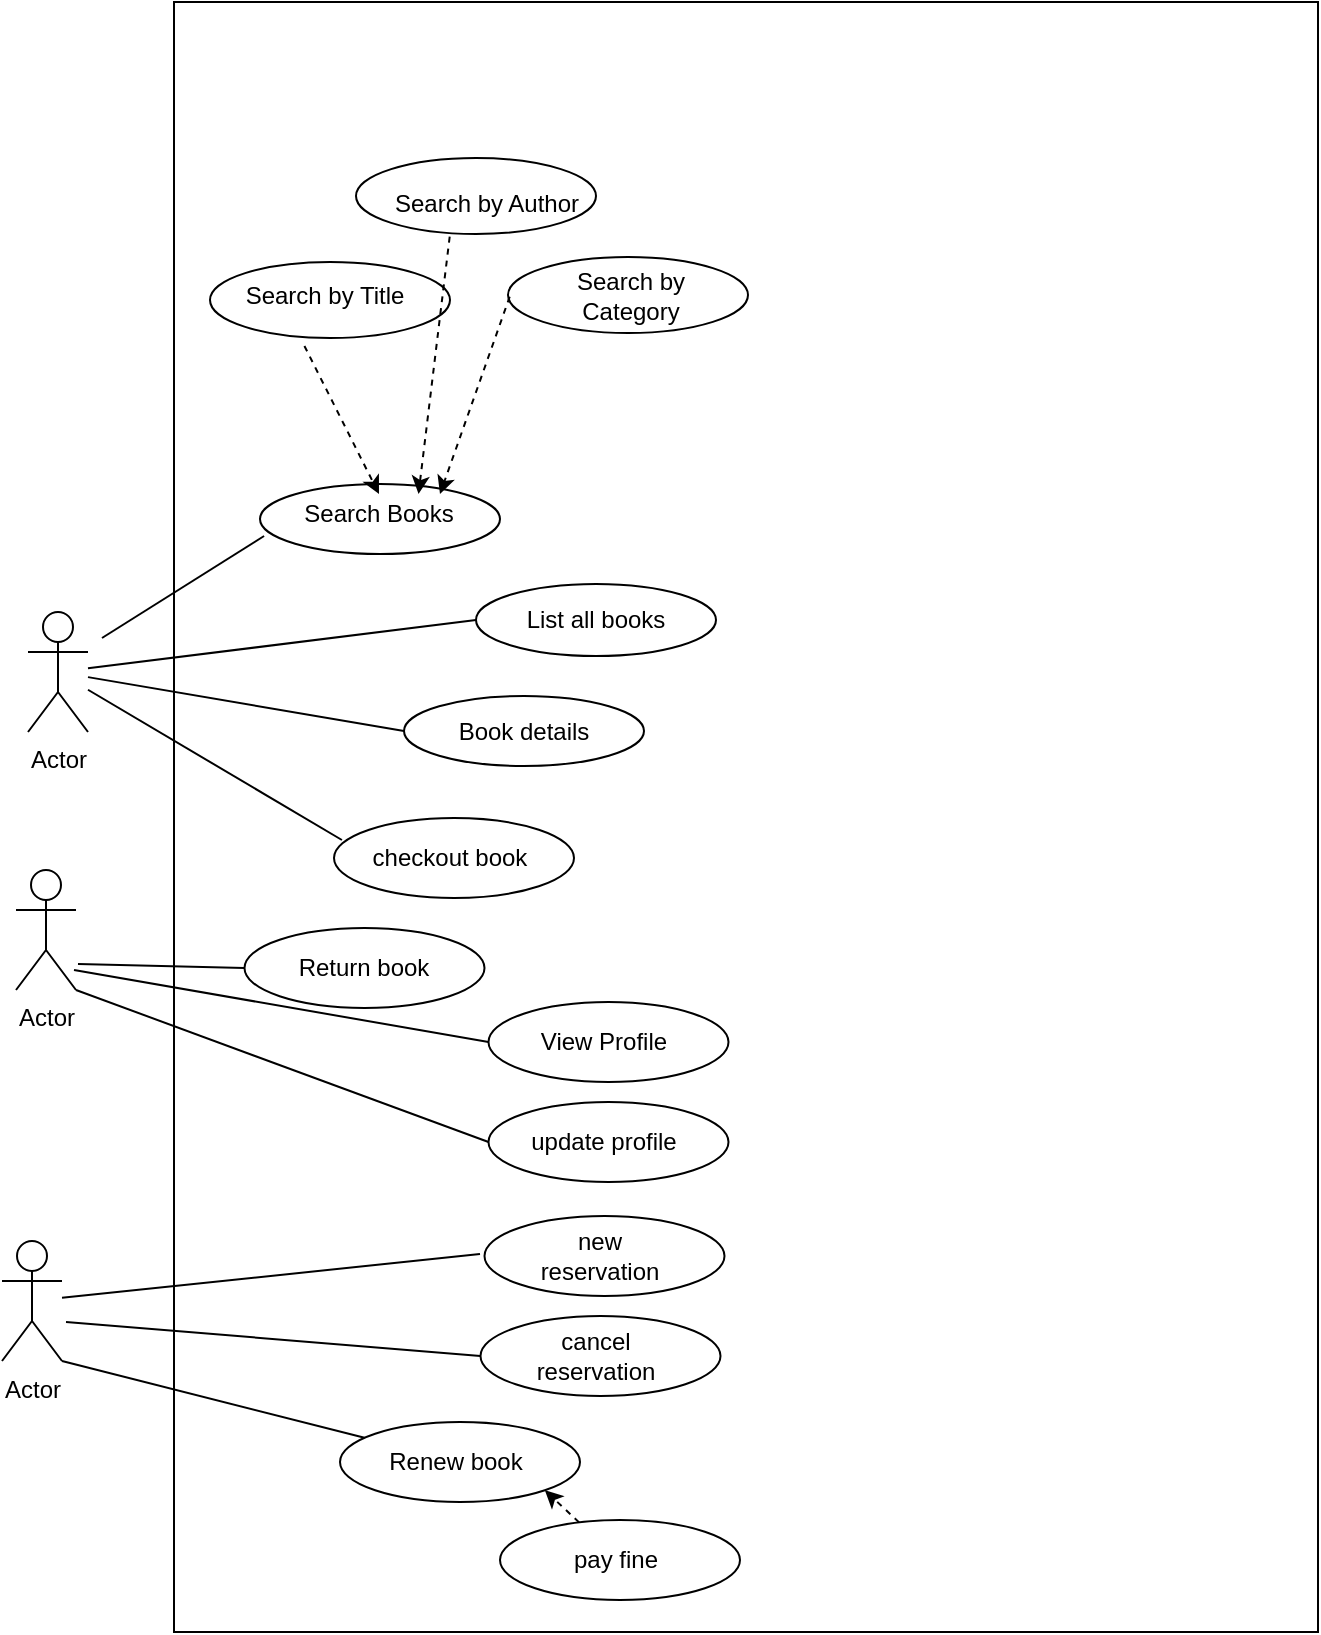 <mxfile version="13.5.3" type="github"><diagram id="c4dQLuWi4JNgyQ0e0Ycn" name="Page-1"><mxGraphModel dx="868" dy="516" grid="0" gridSize="10" guides="1" tooltips="1" connect="1" arrows="1" fold="1" page="1" pageScale="1" pageWidth="850" pageHeight="1100" math="0" shadow="0"><root><mxCell id="0"/><mxCell id="1" parent="0"/><mxCell id="YYkN_m6mjXORtpcxVklU-1" value="Actor" style="shape=umlActor;verticalLabelPosition=bottom;verticalAlign=top;html=1;outlineConnect=0;" vertex="1" parent="1"><mxGeometry x="42" y="307" width="30" height="60" as="geometry"/></mxCell><mxCell id="YYkN_m6mjXORtpcxVklU-2" value="Actor" style="shape=umlActor;verticalLabelPosition=bottom;verticalAlign=top;html=1;outlineConnect=0;" vertex="1" parent="1"><mxGeometry x="36" y="436" width="30" height="60" as="geometry"/></mxCell><mxCell id="YYkN_m6mjXORtpcxVklU-4" value="" style="rounded=0;whiteSpace=wrap;html=1;" vertex="1" parent="1"><mxGeometry x="115" y="2" width="572" height="815" as="geometry"/></mxCell><mxCell id="YYkN_m6mjXORtpcxVklU-5" value="" style="ellipse;whiteSpace=wrap;html=1;" vertex="1" parent="1"><mxGeometry x="158" y="243" width="120" height="35" as="geometry"/></mxCell><mxCell id="YYkN_m6mjXORtpcxVklU-6" value="Search Books" style="text;html=1;strokeColor=none;fillColor=none;align=center;verticalAlign=middle;whiteSpace=wrap;rounded=0;" vertex="1" parent="1"><mxGeometry x="178" y="248" width="79" height="20" as="geometry"/></mxCell><mxCell id="YYkN_m6mjXORtpcxVklU-8" value="" style="ellipse;whiteSpace=wrap;html=1;" vertex="1" parent="1"><mxGeometry x="133" y="132" width="120" height="38" as="geometry"/></mxCell><mxCell id="YYkN_m6mjXORtpcxVklU-10" value="Search by Title" style="text;html=1;strokeColor=none;fillColor=none;align=center;verticalAlign=middle;whiteSpace=wrap;rounded=0;" vertex="1" parent="1"><mxGeometry x="146.5" y="138.5" width="86.5" height="20" as="geometry"/></mxCell><mxCell id="YYkN_m6mjXORtpcxVklU-12" value="" style="ellipse;whiteSpace=wrap;html=1;" vertex="1" parent="1"><mxGeometry x="206" y="80" width="120" height="38" as="geometry"/></mxCell><mxCell id="YYkN_m6mjXORtpcxVklU-13" value="Search by Author" style="text;html=1;strokeColor=none;fillColor=none;align=center;verticalAlign=middle;whiteSpace=wrap;rounded=0;" vertex="1" parent="1"><mxGeometry x="222.75" y="93" width="97.25" height="20" as="geometry"/></mxCell><mxCell id="YYkN_m6mjXORtpcxVklU-14" value="" style="ellipse;whiteSpace=wrap;html=1;" vertex="1" parent="1"><mxGeometry x="282" y="129.5" width="120" height="38" as="geometry"/></mxCell><mxCell id="YYkN_m6mjXORtpcxVklU-15" value="Search by Category" style="text;html=1;strokeColor=none;fillColor=none;align=center;verticalAlign=middle;whiteSpace=wrap;rounded=0;" vertex="1" parent="1"><mxGeometry x="295" y="138.5" width="97.25" height="20" as="geometry"/></mxCell><mxCell id="YYkN_m6mjXORtpcxVklU-20" value="List all books" style="ellipse;whiteSpace=wrap;html=1;" vertex="1" parent="1"><mxGeometry x="266" y="293" width="120" height="36" as="geometry"/></mxCell><mxCell id="YYkN_m6mjXORtpcxVklU-21" value="Book details" style="ellipse;whiteSpace=wrap;html=1;" vertex="1" parent="1"><mxGeometry x="230" y="349" width="120" height="35" as="geometry"/></mxCell><mxCell id="YYkN_m6mjXORtpcxVklU-22" value="" style="ellipse;whiteSpace=wrap;html=1;" vertex="1" parent="1"><mxGeometry x="195" y="410" width="120" height="40" as="geometry"/></mxCell><mxCell id="YYkN_m6mjXORtpcxVklU-23" value="checkout book" style="text;html=1;strokeColor=none;fillColor=none;align=center;verticalAlign=middle;whiteSpace=wrap;rounded=0;" vertex="1" parent="1"><mxGeometry x="211" y="422.5" width="84" height="15" as="geometry"/></mxCell><mxCell id="YYkN_m6mjXORtpcxVklU-24" value="" style="ellipse;whiteSpace=wrap;html=1;" vertex="1" parent="1"><mxGeometry x="272.25" y="502" width="120" height="40" as="geometry"/></mxCell><mxCell id="YYkN_m6mjXORtpcxVklU-25" value="View Profile" style="text;html=1;strokeColor=none;fillColor=none;align=center;verticalAlign=middle;whiteSpace=wrap;rounded=0;" vertex="1" parent="1"><mxGeometry x="288.25" y="514.5" width="84" height="15" as="geometry"/></mxCell><mxCell id="YYkN_m6mjXORtpcxVklU-26" value="" style="ellipse;whiteSpace=wrap;html=1;" vertex="1" parent="1"><mxGeometry x="272.25" y="552" width="120" height="40" as="geometry"/></mxCell><mxCell id="YYkN_m6mjXORtpcxVklU-27" value="update profile" style="text;html=1;strokeColor=none;fillColor=none;align=center;verticalAlign=middle;whiteSpace=wrap;rounded=0;" vertex="1" parent="1"><mxGeometry x="288.25" y="564.5" width="84" height="15" as="geometry"/></mxCell><mxCell id="YYkN_m6mjXORtpcxVklU-28" value="" style="ellipse;whiteSpace=wrap;html=1;" vertex="1" parent="1"><mxGeometry x="270.25" y="609" width="120" height="40" as="geometry"/></mxCell><mxCell id="YYkN_m6mjXORtpcxVklU-29" value="new reservation" style="text;html=1;strokeColor=none;fillColor=none;align=center;verticalAlign=middle;whiteSpace=wrap;rounded=0;" vertex="1" parent="1"><mxGeometry x="286.25" y="621.5" width="84" height="15" as="geometry"/></mxCell><mxCell id="YYkN_m6mjXORtpcxVklU-30" value="" style="ellipse;whiteSpace=wrap;html=1;" vertex="1" parent="1"><mxGeometry x="268.25" y="659" width="120" height="40" as="geometry"/></mxCell><mxCell id="YYkN_m6mjXORtpcxVklU-31" value="cancel reservation" style="text;html=1;strokeColor=none;fillColor=none;align=center;verticalAlign=middle;whiteSpace=wrap;rounded=0;" vertex="1" parent="1"><mxGeometry x="284.25" y="671.5" width="84" height="15" as="geometry"/></mxCell><mxCell id="YYkN_m6mjXORtpcxVklU-32" value="" style="ellipse;whiteSpace=wrap;html=1;" vertex="1" parent="1"><mxGeometry x="150.25" y="465" width="120" height="40" as="geometry"/></mxCell><mxCell id="YYkN_m6mjXORtpcxVklU-33" value="Return book" style="text;html=1;strokeColor=none;fillColor=none;align=center;verticalAlign=middle;whiteSpace=wrap;rounded=0;" vertex="1" parent="1"><mxGeometry x="168.25" y="477.5" width="84" height="15" as="geometry"/></mxCell><mxCell id="YYkN_m6mjXORtpcxVklU-34" value="" style="ellipse;whiteSpace=wrap;html=1;" vertex="1" parent="1"><mxGeometry x="198" y="712" width="120" height="40" as="geometry"/></mxCell><mxCell id="YYkN_m6mjXORtpcxVklU-35" value="Renew book" style="text;html=1;strokeColor=none;fillColor=none;align=center;verticalAlign=middle;whiteSpace=wrap;rounded=0;" vertex="1" parent="1"><mxGeometry x="214" y="724.5" width="84" height="15" as="geometry"/></mxCell><mxCell id="YYkN_m6mjXORtpcxVklU-36" value="" style="ellipse;whiteSpace=wrap;html=1;" vertex="1" parent="1"><mxGeometry x="278" y="761" width="120" height="40" as="geometry"/></mxCell><mxCell id="YYkN_m6mjXORtpcxVklU-37" value="pay fine" style="text;html=1;strokeColor=none;fillColor=none;align=center;verticalAlign=middle;whiteSpace=wrap;rounded=0;" vertex="1" parent="1"><mxGeometry x="294" y="773.5" width="84" height="15" as="geometry"/></mxCell><mxCell id="YYkN_m6mjXORtpcxVklU-40" value="" style="endArrow=classic;html=1;dashed=1;exitX=0.241;exitY=0.144;exitDx=0;exitDy=0;exitPerimeter=0;entryX=0.75;entryY=0;entryDx=0;entryDy=0;" edge="1" parent="1" source="YYkN_m6mjXORtpcxVklU-4" target="YYkN_m6mjXORtpcxVklU-6"><mxGeometry width="50" height="50" relative="1" as="geometry"><mxPoint x="379" y="334" as="sourcePoint"/><mxPoint x="429" y="284" as="targetPoint"/></mxGeometry></mxCell><mxCell id="YYkN_m6mjXORtpcxVklU-43" value="" style="endArrow=classic;html=1;dashed=1;exitX=0.241;exitY=0.144;exitDx=0;exitDy=0;exitPerimeter=0;entryX=0.886;entryY=0;entryDx=0;entryDy=0;entryPerimeter=0;" edge="1" parent="1" target="YYkN_m6mjXORtpcxVklU-6"><mxGeometry width="50" height="50" relative="1" as="geometry"><mxPoint x="282.852" y="149.36" as="sourcePoint"/><mxPoint x="241.375" y="168.5" as="targetPoint"/></mxGeometry></mxCell><mxCell id="YYkN_m6mjXORtpcxVklU-44" value="" style="endArrow=classic;html=1;dashed=1;exitX=0.114;exitY=0.211;exitDx=0;exitDy=0;exitPerimeter=0;entryX=0.5;entryY=0;entryDx=0;entryDy=0;" edge="1" parent="1" source="YYkN_m6mjXORtpcxVklU-4" target="YYkN_m6mjXORtpcxVklU-6"><mxGeometry width="50" height="50" relative="1" as="geometry"><mxPoint x="292.852" y="159.36" as="sourcePoint"/><mxPoint x="251.375" y="178.5" as="targetPoint"/></mxGeometry></mxCell><mxCell id="YYkN_m6mjXORtpcxVklU-45" value="" style="endArrow=none;html=1;entryX=0;entryY=0.5;entryDx=0;entryDy=0;" edge="1" parent="1" source="YYkN_m6mjXORtpcxVklU-1" target="YYkN_m6mjXORtpcxVklU-20"><mxGeometry width="50" height="50" relative="1" as="geometry"><mxPoint x="379" y="405" as="sourcePoint"/><mxPoint x="429" y="355" as="targetPoint"/></mxGeometry></mxCell><mxCell id="YYkN_m6mjXORtpcxVklU-47" value="" style="endArrow=none;html=1;entryX=0;entryY=0.5;entryDx=0;entryDy=0;" edge="1" parent="1" source="YYkN_m6mjXORtpcxVklU-1" target="YYkN_m6mjXORtpcxVklU-21"><mxGeometry width="50" height="50" relative="1" as="geometry"><mxPoint x="379" y="405" as="sourcePoint"/><mxPoint x="429" y="355" as="targetPoint"/></mxGeometry></mxCell><mxCell id="YYkN_m6mjXORtpcxVklU-49" value="" style="endArrow=none;html=1;entryX=0.033;entryY=0.275;entryDx=0;entryDy=0;entryPerimeter=0;" edge="1" parent="1" source="YYkN_m6mjXORtpcxVklU-1" target="YYkN_m6mjXORtpcxVklU-22"><mxGeometry width="50" height="50" relative="1" as="geometry"><mxPoint x="379" y="405" as="sourcePoint"/><mxPoint x="429" y="355" as="targetPoint"/></mxGeometry></mxCell><mxCell id="YYkN_m6mjXORtpcxVklU-50" value="" style="endArrow=none;html=1;entryX=0;entryY=0.5;entryDx=0;entryDy=0;" edge="1" parent="1" target="YYkN_m6mjXORtpcxVklU-32"><mxGeometry width="50" height="50" relative="1" as="geometry"><mxPoint x="67" y="483" as="sourcePoint"/><mxPoint x="429" y="355" as="targetPoint"/></mxGeometry></mxCell><mxCell id="YYkN_m6mjXORtpcxVklU-51" value="" style="endArrow=none;html=1;exitX=1;exitY=1;exitDx=0;exitDy=0;exitPerimeter=0;entryX=0;entryY=0.5;entryDx=0;entryDy=0;" edge="1" parent="1" source="YYkN_m6mjXORtpcxVklU-2" target="YYkN_m6mjXORtpcxVklU-26"><mxGeometry width="50" height="50" relative="1" as="geometry"><mxPoint x="379" y="583" as="sourcePoint"/><mxPoint x="429" y="533" as="targetPoint"/></mxGeometry></mxCell><mxCell id="YYkN_m6mjXORtpcxVklU-52" value="Actor" style="shape=umlActor;verticalLabelPosition=bottom;verticalAlign=top;html=1;outlineConnect=0;" vertex="1" parent="1"><mxGeometry x="29" y="621.5" width="30" height="60" as="geometry"/></mxCell><mxCell id="YYkN_m6mjXORtpcxVklU-53" value="" style="endArrow=none;html=1;" edge="1" parent="1" source="YYkN_m6mjXORtpcxVklU-52"><mxGeometry width="50" height="50" relative="1" as="geometry"><mxPoint x="379" y="662" as="sourcePoint"/><mxPoint x="268" y="628" as="targetPoint"/></mxGeometry></mxCell><mxCell id="YYkN_m6mjXORtpcxVklU-56" value="" style="endArrow=none;html=1;entryX=0;entryY=0.5;entryDx=0;entryDy=0;" edge="1" parent="1" target="YYkN_m6mjXORtpcxVklU-30"><mxGeometry width="50" height="50" relative="1" as="geometry"><mxPoint x="61" y="662" as="sourcePoint"/><mxPoint x="429" y="612" as="targetPoint"/></mxGeometry></mxCell><mxCell id="YYkN_m6mjXORtpcxVklU-58" value="" style="endArrow=none;html=1;entryX=0.017;entryY=0.743;entryDx=0;entryDy=0;entryPerimeter=0;" edge="1" parent="1" target="YYkN_m6mjXORtpcxVklU-5"><mxGeometry width="50" height="50" relative="1" as="geometry"><mxPoint x="79" y="320" as="sourcePoint"/><mxPoint x="429" y="298" as="targetPoint"/></mxGeometry></mxCell><mxCell id="YYkN_m6mjXORtpcxVklU-59" value="" style="endArrow=none;html=1;entryX=0;entryY=0.5;entryDx=0;entryDy=0;" edge="1" parent="1" target="YYkN_m6mjXORtpcxVklU-24"><mxGeometry width="50" height="50" relative="1" as="geometry"><mxPoint x="65" y="486" as="sourcePoint"/><mxPoint x="429" y="615" as="targetPoint"/></mxGeometry></mxCell><mxCell id="YYkN_m6mjXORtpcxVklU-60" value="" style="endArrow=none;html=1;exitX=1;exitY=1;exitDx=0;exitDy=0;exitPerimeter=0;" edge="1" parent="1" source="YYkN_m6mjXORtpcxVklU-52" target="YYkN_m6mjXORtpcxVklU-34"><mxGeometry width="50" height="50" relative="1" as="geometry"><mxPoint x="379" y="665" as="sourcePoint"/><mxPoint x="429" y="615" as="targetPoint"/></mxGeometry></mxCell><mxCell id="YYkN_m6mjXORtpcxVklU-62" value="" style="endArrow=classic;html=1;entryX=1;entryY=1;entryDx=0;entryDy=0;dashed=1;" edge="1" parent="1" source="YYkN_m6mjXORtpcxVklU-36" target="YYkN_m6mjXORtpcxVklU-34"><mxGeometry width="50" height="50" relative="1" as="geometry"><mxPoint x="379" y="665" as="sourcePoint"/><mxPoint x="429" y="615" as="targetPoint"/></mxGeometry></mxCell></root></mxGraphModel></diagram></mxfile>
